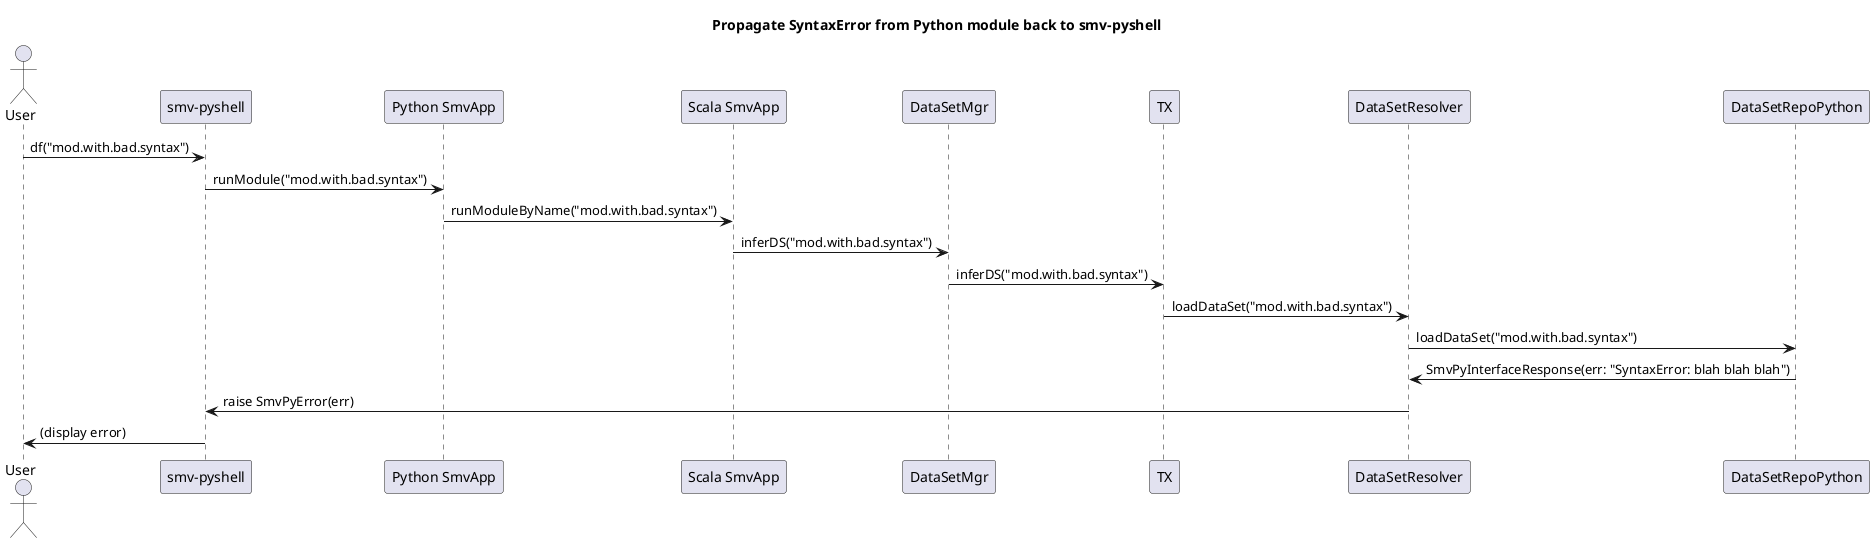 @startuml
title Propagate SyntaxError from Python module back to smv-pyshell

Actor User as user
Participant "smv-pyshell" as pyshell
Participant "Python SmvApp" as pyapp
Participant "Scala SmvApp" as scApp
Participant DataSetMgr as dsm
Participant TX as tx
Participant DataSetResolver as dsr
Participant DataSetRepoPython as dsrp

user -> pyshell: df("mod.with.bad.syntax")
pyshell -> pyapp: runModule("mod.with.bad.syntax")
pyapp -> scApp: runModuleByName("mod.with.bad.syntax")
scApp -> dsm: inferDS("mod.with.bad.syntax")
dsm -> tx: inferDS("mod.with.bad.syntax")
tx -> dsr: loadDataSet("mod.with.bad.syntax")
dsr -> dsrp: loadDataSet("mod.with.bad.syntax")
dsrp -> dsr: SmvPyInterfaceResponse(err: "SyntaxError: blah blah blah")
dsr -> pyshell: raise SmvPyError(err)
pyshell -> user: (display error)

@enduml
